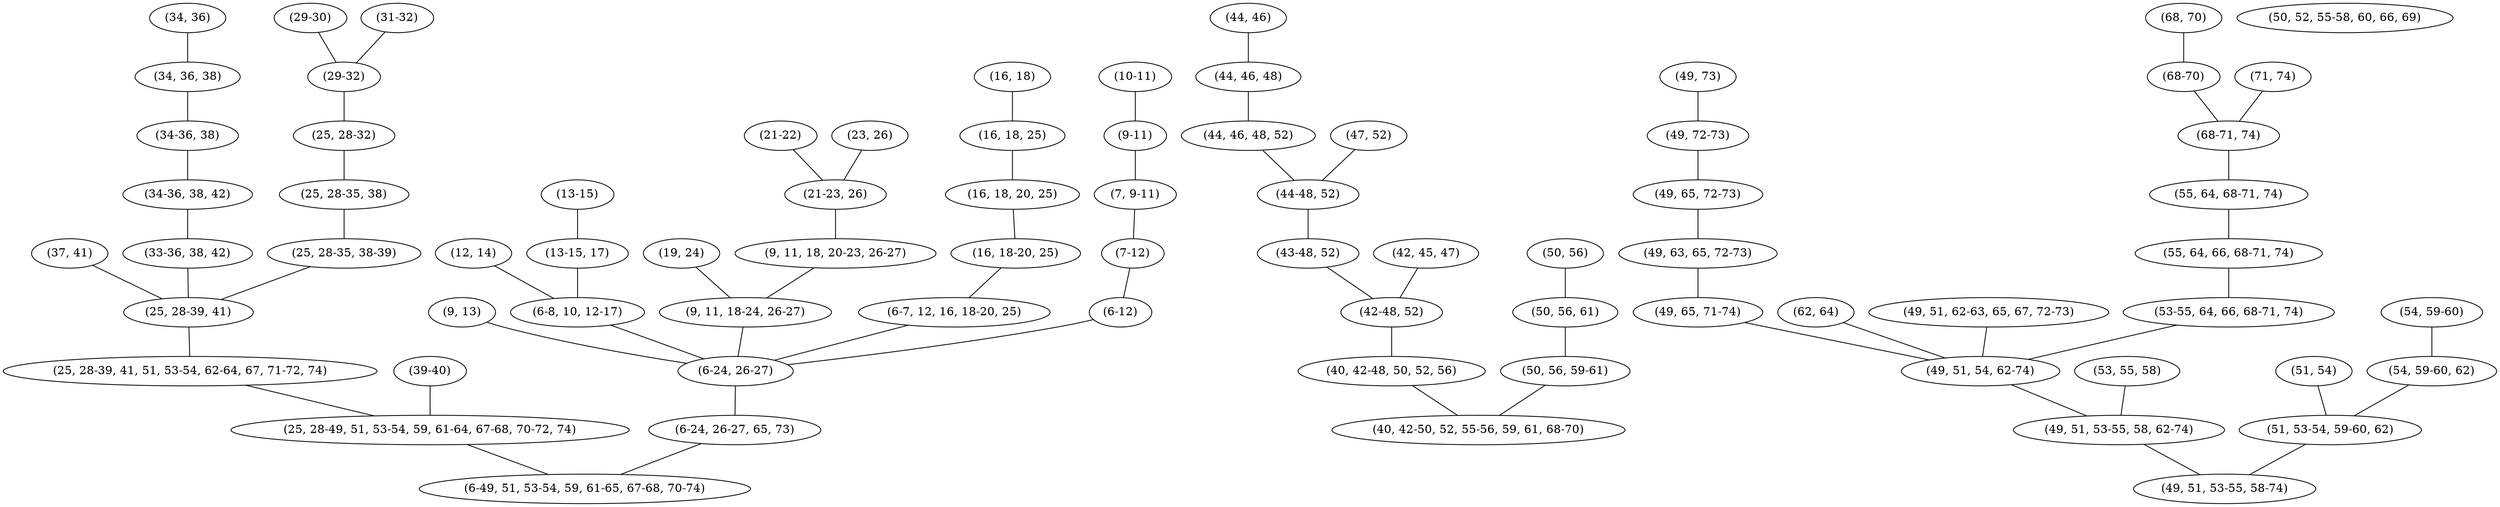 strict graph "" {
	"(9, 13)"	 [parent=True];
	"(6-24, 26-27)"	 [parent=True];
	"(9, 13)" -- "(6-24, 26-27)";
	"(10-11)"	 [parent=True];
	"(9-11)"	 [parent=True];
	"(10-11)" -- "(9-11)";
	"(12, 14)"	 [parent=True];
	"(6-8, 10, 12-17)"	 [parent=True];
	"(12, 14)" -- "(6-8, 10, 12-17)";
	"(16, 18)"	 [parent=True];
	"(16, 18, 25)"	 [parent=True];
	"(16, 18)" -- "(16, 18, 25)";
	"(19, 24)"	 [parent=True];
	"(9, 11, 18-24, 26-27)"	 [parent=True];
	"(19, 24)" -- "(9, 11, 18-24, 26-27)";
	"(21-22)"	 [parent=True];
	"(21-23, 26)"	 [parent=True];
	"(21-22)" -- "(21-23, 26)";
	"(23, 26)"	 [parent=True];
	"(23, 26)" -- "(21-23, 26)";
	"(29-30)"	 [parent=True];
	"(29-32)"	 [parent=True];
	"(29-30)" -- "(29-32)";
	"(31-32)"	 [parent=True];
	"(31-32)" -- "(29-32)";
	"(34, 36)"	 [parent=True];
	"(34, 36, 38)"	 [parent=True];
	"(34, 36)" -- "(34, 36, 38)";
	"(37, 41)"	 [parent=True];
	"(25, 28-39, 41)"	 [parent=True];
	"(37, 41)" -- "(25, 28-39, 41)";
	"(39-40)"	 [parent=True];
	"(25, 28-49, 51, 53-54, 59, 61-64, 67-68, 70-72, 74)"	 [parent=True];
	"(39-40)" -- "(25, 28-49, 51, 53-54, 59, 61-64, 67-68, 70-72, 74)";
	"(44, 46)"	 [parent=True];
	"(44, 46, 48)"	 [parent=True];
	"(44, 46)" -- "(44, 46, 48)";
	"(47, 52)"	 [parent=True];
	"(44-48, 52)"	 [parent=True];
	"(47, 52)" -- "(44-48, 52)";
	"(49, 73)"	 [parent=True];
	"(49, 72-73)"	 [parent=True];
	"(49, 73)" -- "(49, 72-73)";
	"(50, 56)"	 [parent=True];
	"(50, 56, 61)"	 [parent=True];
	"(50, 56)" -- "(50, 56, 61)";
	"(51, 54)"	 [parent=True];
	"(51, 53-54, 59-60, 62)"	 [parent=True];
	"(51, 54)" -- "(51, 53-54, 59-60, 62)";
	"(62, 64)"	 [parent=True];
	"(49, 51, 54, 62-74)"	 [parent=True];
	"(62, 64)" -- "(49, 51, 54, 62-74)";
	"(68, 70)"	 [parent=True];
	"(68-70)"	 [parent=True];
	"(68, 70)" -- "(68-70)";
	"(71, 74)"	 [parent=True];
	"(68-71, 74)"	 [parent=True];
	"(71, 74)" -- "(68-71, 74)";
	"(7, 9-11)"	 [parent=True];
	"(9-11)" -- "(7, 9-11)";
	"(13-15)"	 [parent=True];
	"(13-15, 17)"	 [parent=True];
	"(13-15)" -- "(13-15, 17)";
	"(16, 18, 20, 25)"	 [parent=True];
	"(16, 18, 25)" -- "(16, 18, 20, 25)";
	"(34-36, 38)"	 [parent=True];
	"(34, 36, 38)" -- "(34-36, 38)";
	"(42, 45, 47)"	 [parent=True];
	"(42-48, 52)"	 [parent=True];
	"(42, 45, 47)" -- "(42-48, 52)";
	"(44, 46, 48, 52)"	 [parent=True];
	"(44, 46, 48)" -- "(44, 46, 48, 52)";
	"(49, 65, 72-73)"	 [parent=True];
	"(49, 72-73)" -- "(49, 65, 72-73)";
	"(50, 56, 59-61)"	 [parent=True];
	"(50, 56, 61)" -- "(50, 56, 59-61)";
	"(53, 55, 58)"	 [parent=True];
	"(49, 51, 53-55, 58, 62-74)"	 [parent=True];
	"(53, 55, 58)" -- "(49, 51, 53-55, 58, 62-74)";
	"(54, 59-60)"	 [parent=True];
	"(54, 59-60, 62)"	 [parent=True];
	"(54, 59-60)" -- "(54, 59-60, 62)";
	"(68-70)" -- "(68-71, 74)";
	"(7-12)"	 [parent=True];
	"(7, 9-11)" -- "(7-12)";
	"(13-15, 17)" -- "(6-8, 10, 12-17)";
	"(16, 18-20, 25)"	 [parent=True];
	"(16, 18, 20, 25)" -- "(16, 18-20, 25)";
	"(9, 11, 18, 20-23, 26-27)"	 [parent=True];
	"(21-23, 26)" -- "(9, 11, 18, 20-23, 26-27)";
	"(25, 28-32)"	 [parent=True];
	"(29-32)" -- "(25, 28-32)";
	"(34-36, 38, 42)"	 [parent=True];
	"(34-36, 38)" -- "(34-36, 38, 42)";
	"(44, 46, 48, 52)" -- "(44-48, 52)";
	"(49, 63, 65, 72-73)"	 [parent=True];
	"(49, 65, 72-73)" -- "(49, 63, 65, 72-73)";
	"(54, 59-60, 62)" -- "(51, 53-54, 59-60, 62)";
	"(6-7, 12, 16, 18-20, 25)"	 [parent=True];
	"(16, 18-20, 25)" -- "(6-7, 12, 16, 18-20, 25)";
	"(33-36, 38, 42)"	 [parent=True];
	"(34-36, 38, 42)" -- "(33-36, 38, 42)";
	"(49, 65, 71-74)"	 [parent=True];
	"(49, 63, 65, 72-73)" -- "(49, 65, 71-74)";
	"(40, 42-50, 52, 55-56, 59, 61, 68-70)"	 [parent=False];
	"(50, 56, 59-61)" -- "(40, 42-50, 52, 55-56, 59, 61, 68-70)";
	"(55, 64, 68-71, 74)"	 [parent=True];
	"(68-71, 74)" -- "(55, 64, 68-71, 74)";
	"(6-12)"	 [parent=True];
	"(7-12)" -- "(6-12)";
	"(25, 28-35, 38)"	 [parent=True];
	"(25, 28-32)" -- "(25, 28-35, 38)";
	"(33-36, 38, 42)" -- "(25, 28-39, 41)";
	"(43-48, 52)"	 [parent=True];
	"(44-48, 52)" -- "(43-48, 52)";
	"(49, 65, 71-74)" -- "(49, 51, 54, 62-74)";
	"(49, 51, 53-55, 58-74)"	 [parent=False];
	"(51, 53-54, 59-60, 62)" -- "(49, 51, 53-55, 58-74)";
	"(6-12)" -- "(6-24, 26-27)";
	"(43-48, 52)" -- "(42-48, 52)";
	"(55, 64, 66, 68-71, 74)"	 [parent=True];
	"(55, 64, 68-71, 74)" -- "(55, 64, 66, 68-71, 74)";
	"(6-7, 12, 16, 18-20, 25)" -- "(6-24, 26-27)";
	"(40, 42-48, 50, 52, 56)"	 [parent=True];
	"(42-48, 52)" -- "(40, 42-48, 50, 52, 56)";
	"(49, 51, 62-63, 65, 67, 72-73)"	 [parent=True];
	"(49, 51, 62-63, 65, 67, 72-73)" -- "(49, 51, 54, 62-74)";
	"(53-55, 64, 66, 68-71, 74)"	 [parent=True];
	"(55, 64, 66, 68-71, 74)" -- "(53-55, 64, 66, 68-71, 74)";
	"(9, 11, 18, 20-23, 26-27)" -- "(9, 11, 18-24, 26-27)";
	"(50, 52, 55-58, 60, 66, 69)"	 [parent=False];
	"(6-8, 10, 12-17)" -- "(6-24, 26-27)";
	"(25, 28-35, 38-39)"	 [parent=True];
	"(25, 28-35, 38)" -- "(25, 28-35, 38-39)";
	"(53-55, 64, 66, 68-71, 74)" -- "(49, 51, 54, 62-74)";
	"(9, 11, 18-24, 26-27)" -- "(6-24, 26-27)";
	"(25, 28-35, 38-39)" -- "(25, 28-39, 41)";
	"(40, 42-48, 50, 52, 56)" -- "(40, 42-50, 52, 55-56, 59, 61, 68-70)";
	"(25, 28-39, 41, 51, 53-54, 62-64, 67, 71-72, 74)"	 [parent=True];
	"(25, 28-39, 41)" -- "(25, 28-39, 41, 51, 53-54, 62-64, 67, 71-72, 74)";
	"(49, 51, 54, 62-74)" -- "(49, 51, 53-55, 58, 62-74)";
	"(49, 51, 53-55, 58, 62-74)" -- "(49, 51, 53-55, 58-74)";
	"(6-24, 26-27, 65, 73)"	 [parent=True];
	"(6-24, 26-27)" -- "(6-24, 26-27, 65, 73)";
	"(6-49, 51, 53-54, 59, 61-65, 67-68, 70-74)"	 [parent=False];
	"(6-24, 26-27, 65, 73)" -- "(6-49, 51, 53-54, 59, 61-65, 67-68, 70-74)";
	"(25, 28-39, 41, 51, 53-54, 62-64, 67, 71-72, 74)" -- "(25, 28-49, 51, 53-54, 59, 61-64, 67-68, 70-72, 74)";
	"(25, 28-49, 51, 53-54, 59, 61-64, 67-68, 70-72, 74)" -- "(6-49, 51, 53-54, 59, 61-65, 67-68, 70-74)";
}
